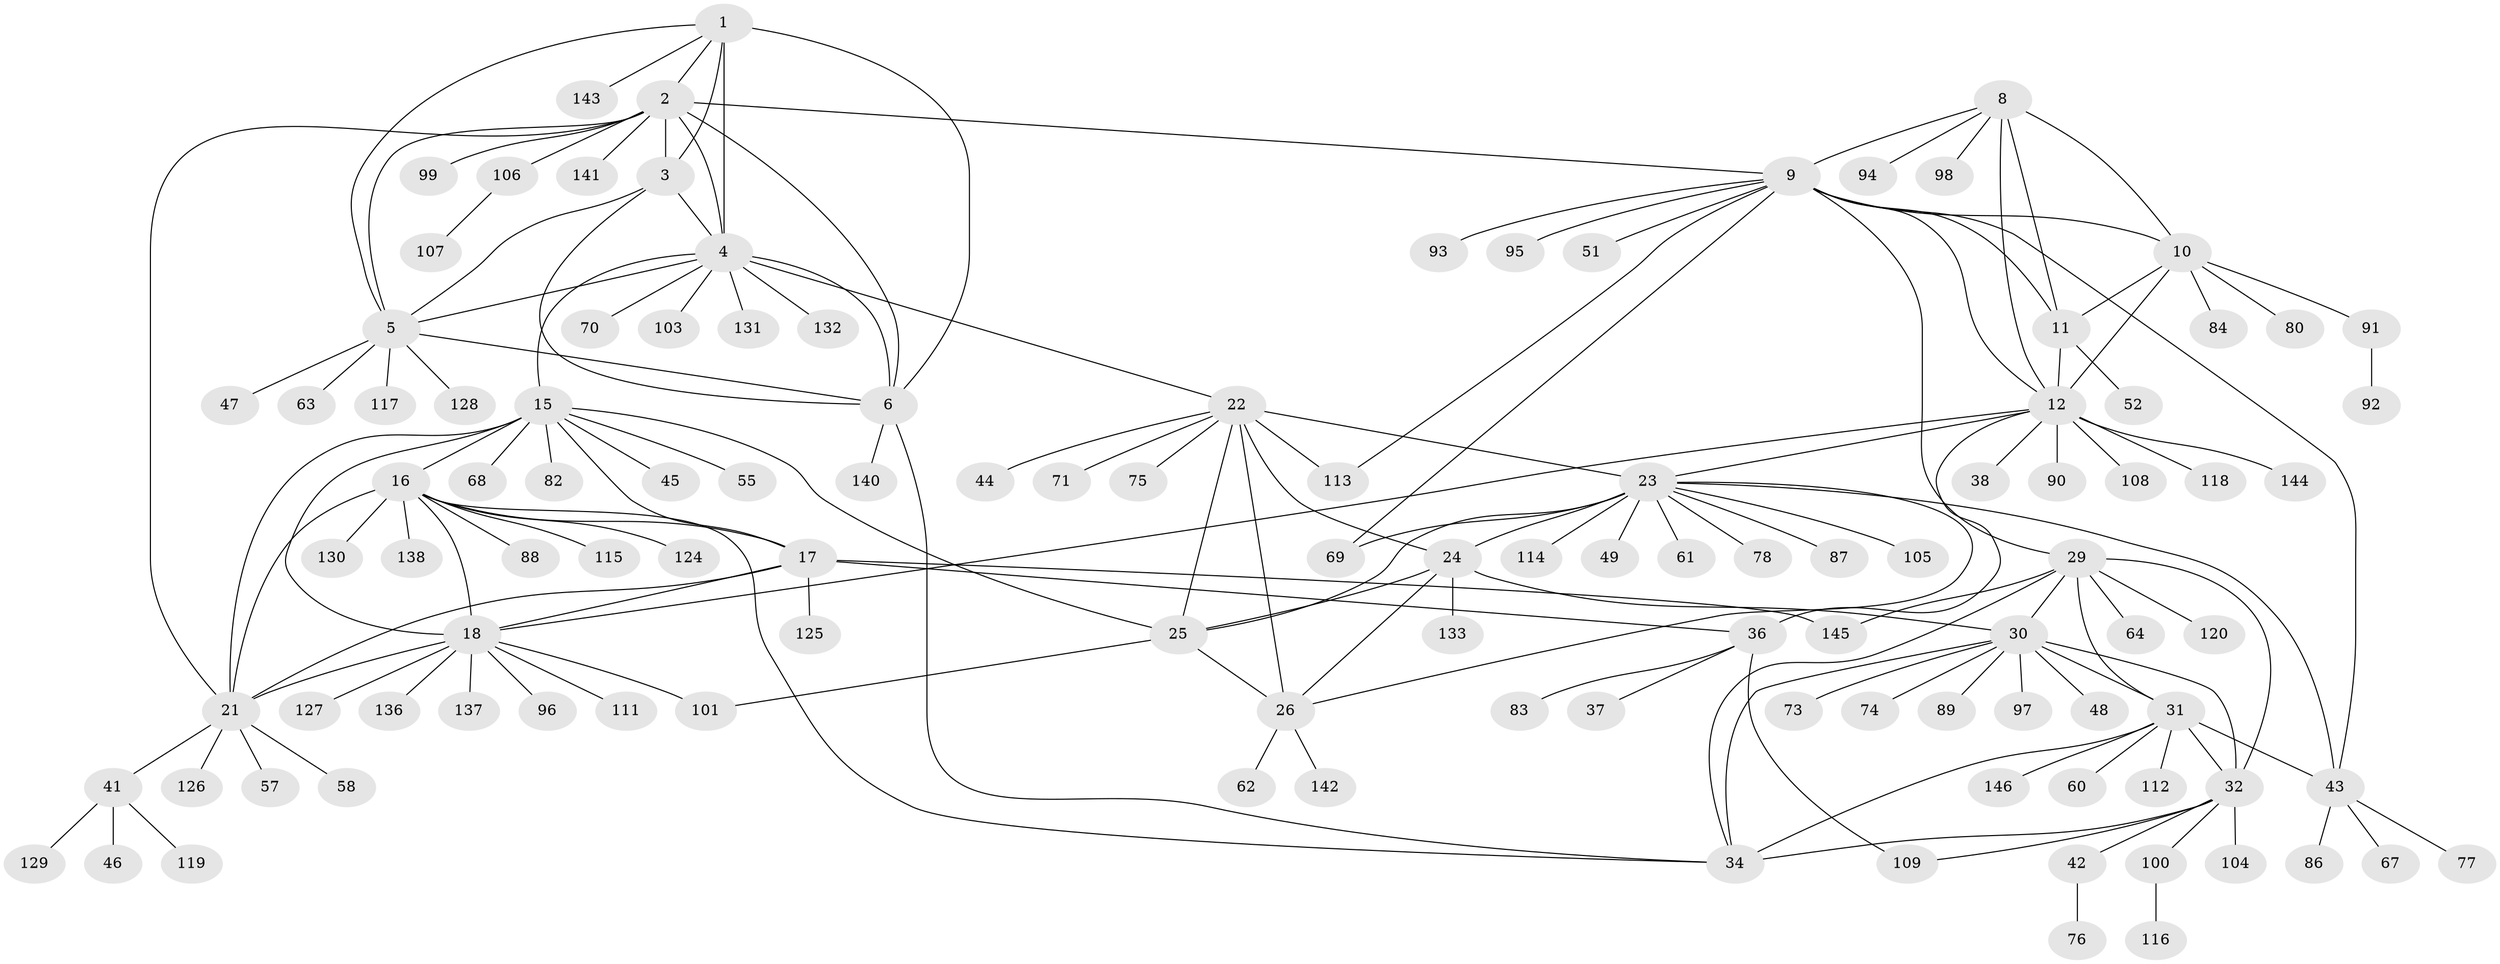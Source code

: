 // original degree distribution, {7: 0.03424657534246575, 12: 0.0273972602739726, 6: 0.02054794520547945, 10: 0.02054794520547945, 11: 0.0410958904109589, 8: 0.0410958904109589, 9: 0.0547945205479452, 15: 0.00684931506849315, 5: 0.0136986301369863, 1: 0.6095890410958904, 2: 0.1232876712328767, 3: 0.00684931506849315}
// Generated by graph-tools (version 1.1) at 2025/42/03/06/25 10:42:14]
// undirected, 116 vertices, 164 edges
graph export_dot {
graph [start="1"]
  node [color=gray90,style=filled];
  1 [super="+79"];
  2 [super="+85"];
  3;
  4 [super="+7"];
  5 [super="+110"];
  6;
  8 [super="+54"];
  9 [super="+59"];
  10 [super="+14"];
  11;
  12 [super="+13"];
  15 [super="+81"];
  16 [super="+19"];
  17;
  18 [super="+20"];
  21 [super="+72"];
  22 [super="+27"];
  23 [super="+28"];
  24 [super="+135"];
  25 [super="+102"];
  26 [super="+40"];
  29 [super="+39"];
  30 [super="+35"];
  31 [super="+33"];
  32 [super="+50"];
  34;
  36 [super="+53"];
  37;
  38 [super="+121"];
  41 [super="+66"];
  42;
  43 [super="+65"];
  44;
  45;
  46;
  47 [super="+56"];
  48;
  49;
  51;
  52;
  55;
  57;
  58;
  60;
  61;
  62;
  63;
  64;
  67;
  68;
  69;
  70;
  71 [super="+139"];
  73;
  74;
  75;
  76;
  77;
  78 [super="+134"];
  80;
  82;
  83;
  84;
  86;
  87;
  88;
  89;
  90;
  91;
  92;
  93;
  94;
  95;
  96;
  97;
  98 [super="+122"];
  99;
  100 [super="+123"];
  101;
  103;
  104;
  105;
  106;
  107;
  108;
  109;
  111;
  112;
  113;
  114;
  115;
  116;
  117;
  118;
  119;
  120;
  124;
  125;
  126;
  127;
  128;
  129;
  130;
  131;
  132;
  133;
  136;
  137;
  138;
  140;
  141;
  142;
  143;
  144;
  145;
  146;
  1 -- 2;
  1 -- 3;
  1 -- 4 [weight=2];
  1 -- 5;
  1 -- 6;
  1 -- 143;
  2 -- 3;
  2 -- 4 [weight=2];
  2 -- 5;
  2 -- 6;
  2 -- 9;
  2 -- 21;
  2 -- 99;
  2 -- 106;
  2 -- 141;
  3 -- 4 [weight=2];
  3 -- 5;
  3 -- 6;
  4 -- 5 [weight=2];
  4 -- 6 [weight=2];
  4 -- 70;
  4 -- 103;
  4 -- 131;
  4 -- 15;
  4 -- 132;
  4 -- 22;
  5 -- 6;
  5 -- 47;
  5 -- 63;
  5 -- 117;
  5 -- 128;
  6 -- 34;
  6 -- 140;
  8 -- 9;
  8 -- 10 [weight=2];
  8 -- 11;
  8 -- 12 [weight=2];
  8 -- 94;
  8 -- 98;
  9 -- 10 [weight=2];
  9 -- 11;
  9 -- 12 [weight=2];
  9 -- 29;
  9 -- 43;
  9 -- 51;
  9 -- 69;
  9 -- 93;
  9 -- 95;
  9 -- 113;
  10 -- 11 [weight=2];
  10 -- 12 [weight=4];
  10 -- 80;
  10 -- 84;
  10 -- 91;
  11 -- 12 [weight=2];
  11 -- 52;
  12 -- 118;
  12 -- 36;
  12 -- 38;
  12 -- 108;
  12 -- 144;
  12 -- 23;
  12 -- 90;
  12 -- 18;
  15 -- 16 [weight=2];
  15 -- 17;
  15 -- 18 [weight=2];
  15 -- 21;
  15 -- 25;
  15 -- 45;
  15 -- 55;
  15 -- 68;
  15 -- 82;
  16 -- 17 [weight=2];
  16 -- 18 [weight=4];
  16 -- 21 [weight=2];
  16 -- 34;
  16 -- 115;
  16 -- 124;
  16 -- 130;
  16 -- 138;
  16 -- 88;
  17 -- 18 [weight=2];
  17 -- 21;
  17 -- 36;
  17 -- 125;
  17 -- 145;
  18 -- 21 [weight=2];
  18 -- 101;
  18 -- 136;
  18 -- 96;
  18 -- 137;
  18 -- 111;
  18 -- 127;
  21 -- 41;
  21 -- 57;
  21 -- 58;
  21 -- 126;
  22 -- 23 [weight=4];
  22 -- 24 [weight=2];
  22 -- 25 [weight=2];
  22 -- 26 [weight=2];
  22 -- 44;
  22 -- 71;
  22 -- 75;
  22 -- 113;
  23 -- 24 [weight=2];
  23 -- 25 [weight=2];
  23 -- 26 [weight=2];
  23 -- 49;
  23 -- 61;
  23 -- 69;
  23 -- 105;
  23 -- 78;
  23 -- 114;
  23 -- 87;
  23 -- 43;
  24 -- 25;
  24 -- 26;
  24 -- 30;
  24 -- 133;
  25 -- 26;
  25 -- 101;
  26 -- 142;
  26 -- 62;
  29 -- 30 [weight=2];
  29 -- 31 [weight=2];
  29 -- 32;
  29 -- 34;
  29 -- 64;
  29 -- 120;
  29 -- 145;
  30 -- 31 [weight=4];
  30 -- 32 [weight=2];
  30 -- 34 [weight=2];
  30 -- 73;
  30 -- 74;
  30 -- 89;
  30 -- 97;
  30 -- 48;
  31 -- 32 [weight=2];
  31 -- 34 [weight=2];
  31 -- 60;
  31 -- 112;
  31 -- 146;
  31 -- 43;
  32 -- 34;
  32 -- 42;
  32 -- 100;
  32 -- 104;
  32 -- 109;
  36 -- 37;
  36 -- 109;
  36 -- 83;
  41 -- 46;
  41 -- 119;
  41 -- 129;
  42 -- 76;
  43 -- 67;
  43 -- 77;
  43 -- 86;
  91 -- 92;
  100 -- 116;
  106 -- 107;
}
